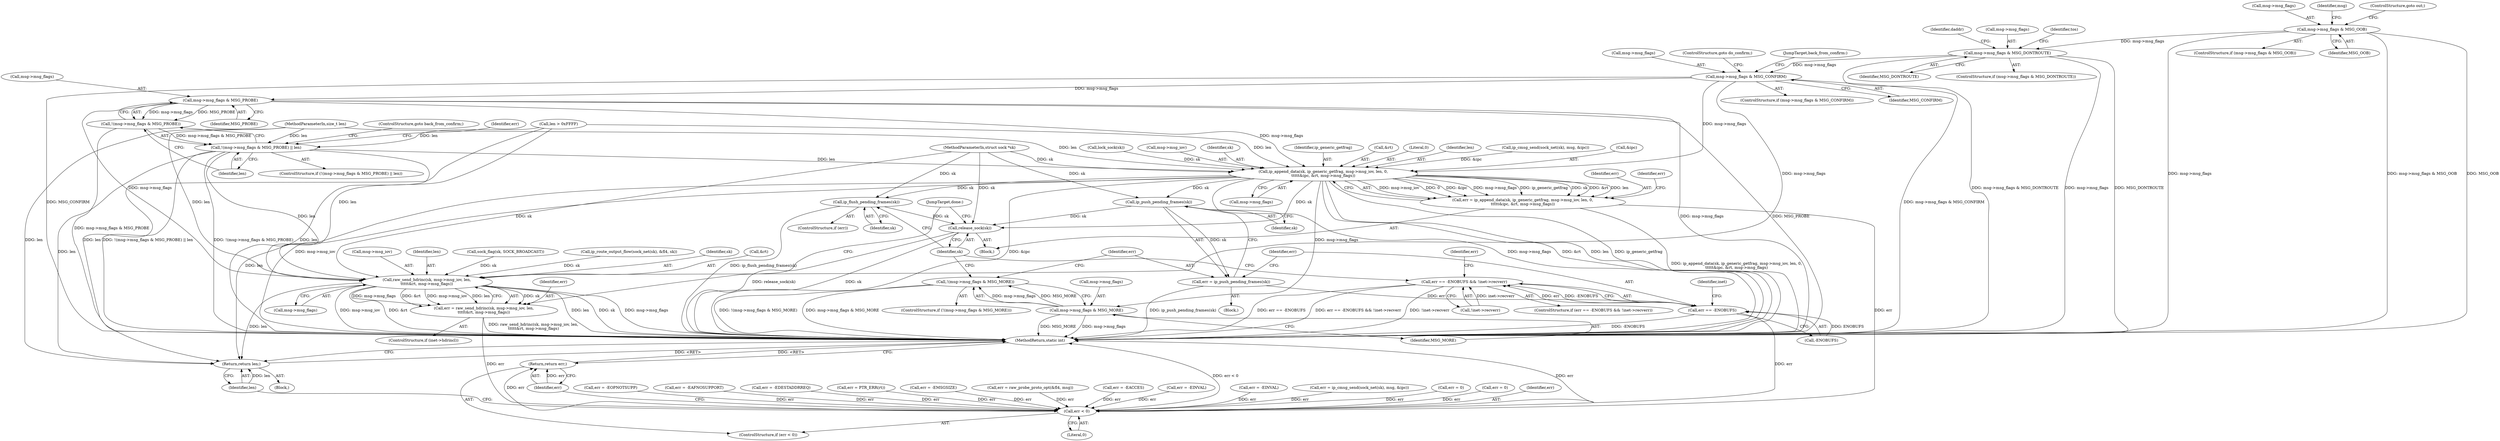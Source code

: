 digraph "0_linux_f6d8bd051c391c1c0458a30b2a7abcd939329259_27@pointer" {
"1000328" [label="(Call,msg->msg_flags & MSG_DONTROUTE)"];
"1000144" [label="(Call,msg->msg_flags & MSG_OOB)"];
"1000443" [label="(Call,msg->msg_flags & MSG_CONFIRM)"];
"1000456" [label="(Call,raw_send_hdrinc(sk, msg->msg_iov, len,\n\t\t\t\t\t&rt, msg->msg_flags))"];
"1000454" [label="(Call,err = raw_send_hdrinc(sk, msg->msg_iov, len,\n\t\t\t\t\t&rt, msg->msg_flags))"];
"1000543" [label="(Call,err < 0)"];
"1000546" [label="(Return,return err;)"];
"1000548" [label="(Return,return len;)"];
"1000485" [label="(Call,ip_append_data(sk, ip_generic_getfrag, msg->msg_iov, len, 0,\n\t\t\t\t\t&ipc, &rt, msg->msg_flags))"];
"1000483" [label="(Call,err = ip_append_data(sk, ip_generic_getfrag, msg->msg_iov, len, 0,\n\t\t\t\t\t&ipc, &rt, msg->msg_flags))"];
"1000502" [label="(Call,ip_flush_pending_frames(sk))"];
"1000530" [label="(Call,release_sock(sk))"];
"1000507" [label="(Call,msg->msg_flags & MSG_MORE)"];
"1000506" [label="(Call,!(msg->msg_flags & MSG_MORE))"];
"1000515" [label="(Call,ip_push_pending_frames(sk))"];
"1000513" [label="(Call,err = ip_push_pending_frames(sk))"];
"1000519" [label="(Call,err == -ENOBUFS)"];
"1000518" [label="(Call,err == -ENOBUFS && !inet->recverr)"];
"1000559" [label="(Call,msg->msg_flags & MSG_PROBE)"];
"1000558" [label="(Call,!(msg->msg_flags & MSG_PROBE))"];
"1000557" [label="(Call,!(msg->msg_flags & MSG_PROBE) || len)"];
"1000108" [label="(MethodParameterIn,struct sock *sk)"];
"1000519" [label="(Call,err == -ENOBUFS)"];
"1000515" [label="(Call,ip_push_pending_frames(sk))"];
"1000464" [label="(Call,msg->msg_flags)"];
"1000547" [label="(Identifier,err)"];
"1000449" [label="(JumpTarget,back_from_confirm:)"];
"1000506" [label="(Call,!(msg->msg_flags & MSG_MORE))"];
"1000514" [label="(Identifier,err)"];
"1000500" [label="(ControlStructure,if (err))"];
"1000528" [label="(Identifier,err)"];
"1000487" [label="(Identifier,ip_generic_getfrag)"];
"1000495" [label="(Call,&rt)"];
"1000485" [label="(Call,ip_append_data(sk, ip_generic_getfrag, msg->msg_iov, len, 0,\n\t\t\t\t\t&ipc, &rt, msg->msg_flags))"];
"1000492" [label="(Literal,0)"];
"1000505" [label="(ControlStructure,if (!(msg->msg_flags & MSG_MORE)))"];
"1000532" [label="(JumpTarget,done:)"];
"1000444" [label="(Call,msg->msg_flags)"];
"1000491" [label="(Identifier,len)"];
"1000139" [label="(Call,err = -EOPNOTSUPP)"];
"1000517" [label="(ControlStructure,if (err == -ENOBUFS && !inet->recverr))"];
"1000188" [label="(Call,err = -EAFNOSUPPORT)"];
"1000542" [label="(ControlStructure,if (err < 0))"];
"1000206" [label="(Call,err = -EDESTADDRREQ)"];
"1000418" [label="(Call,err = PTR_ERR(rt))"];
"1000502" [label="(Call,ip_flush_pending_frames(sk))"];
"1000530" [label="(Call,release_sock(sk))"];
"1000455" [label="(Identifier,err)"];
"1000513" [label="(Call,err = ip_push_pending_frames(sk))"];
"1000454" [label="(Call,err = raw_send_hdrinc(sk, msg->msg_iov, len,\n\t\t\t\t\t&rt, msg->msg_flags))"];
"1000461" [label="(Identifier,len)"];
"1000144" [label="(Call,msg->msg_flags & MSG_OOB)"];
"1000565" [label="(ControlStructure,goto back_from_confirm;)"];
"1000253" [label="(Call,ip_cmsg_send(sock_net(sk), msg, &ipc))"];
"1000531" [label="(Identifier,sk)"];
"1000483" [label="(Call,err = ip_append_data(sk, ip_generic_getfrag, msg->msg_iov, len, 0,\n\t\t\t\t\t&ipc, &rt, msg->msg_flags))"];
"1000450" [label="(ControlStructure,if (inet->hdrincl))"];
"1000493" [label="(Call,&ipc)"];
"1000546" [label="(Return,return err;)"];
"1000481" [label="(Call,lock_sock(sk))"];
"1000329" [label="(Call,msg->msg_flags)"];
"1000143" [label="(ControlStructure,if (msg->msg_flags & MSG_OOB))"];
"1000521" [label="(Call,-ENOBUFS)"];
"1000438" [label="(Call,sock_flag(sk, SOCK_BROADCAST))"];
"1000448" [label="(ControlStructure,goto do_confirm;)"];
"1000488" [label="(Call,msg->msg_iov)"];
"1000559" [label="(Call,msg->msg_flags & MSG_PROBE)"];
"1000497" [label="(Call,msg->msg_flags)"];
"1000130" [label="(Call,err = -EMSGSIZE)"];
"1000443" [label="(Call,msg->msg_flags & MSG_CONFIRM)"];
"1000507" [label="(Call,msg->msg_flags & MSG_MORE)"];
"1000486" [label="(Identifier,sk)"];
"1000392" [label="(Call,err = raw_probe_proto_opt(&fl4, msg))"];
"1000332" [label="(Identifier,MSG_DONTROUTE)"];
"1000110" [label="(MethodParameterIn,size_t len)"];
"1000564" [label="(Identifier,len)"];
"1000426" [label="(Call,err = -EACCES)"];
"1000570" [label="(MethodReturn,static int)"];
"1000511" [label="(Identifier,MSG_MORE)"];
"1000328" [label="(Call,msg->msg_flags & MSG_DONTROUTE)"];
"1000520" [label="(Identifier,err)"];
"1000516" [label="(Identifier,sk)"];
"1000408" [label="(Call,ip_route_output_flow(sock_net(sk), &fl4, sk))"];
"1000548" [label="(Return,return len;)"];
"1000457" [label="(Identifier,sk)"];
"1000334" [label="(Identifier,tos)"];
"1000442" [label="(ControlStructure,if (msg->msg_flags & MSG_CONFIRM))"];
"1000501" [label="(Identifier,err)"];
"1000296" [label="(Call,err = -EINVAL)"];
"1000462" [label="(Call,&rt)"];
"1000338" [label="(Identifier,daddr)"];
"1000549" [label="(Identifier,len)"];
"1000468" [label="(Block,)"];
"1000503" [label="(Identifier,sk)"];
"1000327" [label="(ControlStructure,if (msg->msg_flags & MSG_DONTROUTE))"];
"1000556" [label="(ControlStructure,if (!(msg->msg_flags & MSG_PROBE) || len))"];
"1000456" [label="(Call,raw_send_hdrinc(sk, msg->msg_iov, len,\n\t\t\t\t\t&rt, msg->msg_flags))"];
"1000111" [label="(Block,)"];
"1000558" [label="(Call,!(msg->msg_flags & MSG_PROBE))"];
"1000563" [label="(Identifier,MSG_PROBE)"];
"1000145" [label="(Call,msg->msg_flags)"];
"1000163" [label="(Call,err = -EINVAL)"];
"1000557" [label="(Call,!(msg->msg_flags & MSG_PROBE) || len)"];
"1000545" [label="(Literal,0)"];
"1000251" [label="(Call,err = ip_cmsg_send(sock_net(sk), msg, &ipc))"];
"1000447" [label="(Identifier,MSG_CONFIRM)"];
"1000525" [label="(Identifier,inet)"];
"1000560" [label="(Call,msg->msg_flags)"];
"1000512" [label="(Block,)"];
"1000135" [label="(Call,len > 0xFFFF)"];
"1000527" [label="(Call,err = 0)"];
"1000152" [label="(Identifier,msg)"];
"1000149" [label="(ControlStructure,goto out;)"];
"1000566" [label="(Call,err = 0)"];
"1000544" [label="(Identifier,err)"];
"1000458" [label="(Call,msg->msg_iov)"];
"1000543" [label="(Call,err < 0)"];
"1000518" [label="(Call,err == -ENOBUFS && !inet->recverr)"];
"1000508" [label="(Call,msg->msg_flags)"];
"1000148" [label="(Identifier,MSG_OOB)"];
"1000523" [label="(Call,!inet->recverr)"];
"1000484" [label="(Identifier,err)"];
"1000567" [label="(Identifier,err)"];
"1000328" -> "1000327"  [label="AST: "];
"1000328" -> "1000332"  [label="CFG: "];
"1000329" -> "1000328"  [label="AST: "];
"1000332" -> "1000328"  [label="AST: "];
"1000334" -> "1000328"  [label="CFG: "];
"1000338" -> "1000328"  [label="CFG: "];
"1000328" -> "1000570"  [label="DDG: MSG_DONTROUTE"];
"1000328" -> "1000570"  [label="DDG: msg->msg_flags & MSG_DONTROUTE"];
"1000328" -> "1000570"  [label="DDG: msg->msg_flags"];
"1000144" -> "1000328"  [label="DDG: msg->msg_flags"];
"1000328" -> "1000443"  [label="DDG: msg->msg_flags"];
"1000144" -> "1000143"  [label="AST: "];
"1000144" -> "1000148"  [label="CFG: "];
"1000145" -> "1000144"  [label="AST: "];
"1000148" -> "1000144"  [label="AST: "];
"1000149" -> "1000144"  [label="CFG: "];
"1000152" -> "1000144"  [label="CFG: "];
"1000144" -> "1000570"  [label="DDG: msg->msg_flags & MSG_OOB"];
"1000144" -> "1000570"  [label="DDG: MSG_OOB"];
"1000144" -> "1000570"  [label="DDG: msg->msg_flags"];
"1000443" -> "1000442"  [label="AST: "];
"1000443" -> "1000447"  [label="CFG: "];
"1000444" -> "1000443"  [label="AST: "];
"1000447" -> "1000443"  [label="AST: "];
"1000448" -> "1000443"  [label="CFG: "];
"1000449" -> "1000443"  [label="CFG: "];
"1000443" -> "1000570"  [label="DDG: msg->msg_flags & MSG_CONFIRM"];
"1000443" -> "1000570"  [label="DDG: MSG_CONFIRM"];
"1000443" -> "1000456"  [label="DDG: msg->msg_flags"];
"1000443" -> "1000485"  [label="DDG: msg->msg_flags"];
"1000443" -> "1000559"  [label="DDG: msg->msg_flags"];
"1000456" -> "1000454"  [label="AST: "];
"1000456" -> "1000464"  [label="CFG: "];
"1000457" -> "1000456"  [label="AST: "];
"1000458" -> "1000456"  [label="AST: "];
"1000461" -> "1000456"  [label="AST: "];
"1000462" -> "1000456"  [label="AST: "];
"1000464" -> "1000456"  [label="AST: "];
"1000454" -> "1000456"  [label="CFG: "];
"1000456" -> "1000570"  [label="DDG: len"];
"1000456" -> "1000570"  [label="DDG: sk"];
"1000456" -> "1000570"  [label="DDG: msg->msg_flags"];
"1000456" -> "1000570"  [label="DDG: msg->msg_iov"];
"1000456" -> "1000570"  [label="DDG: &rt"];
"1000456" -> "1000454"  [label="DDG: sk"];
"1000456" -> "1000454"  [label="DDG: msg->msg_flags"];
"1000456" -> "1000454"  [label="DDG: &rt"];
"1000456" -> "1000454"  [label="DDG: msg->msg_iov"];
"1000456" -> "1000454"  [label="DDG: len"];
"1000408" -> "1000456"  [label="DDG: sk"];
"1000438" -> "1000456"  [label="DDG: sk"];
"1000108" -> "1000456"  [label="DDG: sk"];
"1000557" -> "1000456"  [label="DDG: len"];
"1000135" -> "1000456"  [label="DDG: len"];
"1000110" -> "1000456"  [label="DDG: len"];
"1000559" -> "1000456"  [label="DDG: msg->msg_flags"];
"1000456" -> "1000548"  [label="DDG: len"];
"1000454" -> "1000450"  [label="AST: "];
"1000455" -> "1000454"  [label="AST: "];
"1000532" -> "1000454"  [label="CFG: "];
"1000454" -> "1000570"  [label="DDG: raw_send_hdrinc(sk, msg->msg_iov, len,\n\t\t\t\t\t&rt, msg->msg_flags)"];
"1000454" -> "1000543"  [label="DDG: err"];
"1000543" -> "1000542"  [label="AST: "];
"1000543" -> "1000545"  [label="CFG: "];
"1000544" -> "1000543"  [label="AST: "];
"1000545" -> "1000543"  [label="AST: "];
"1000547" -> "1000543"  [label="CFG: "];
"1000549" -> "1000543"  [label="CFG: "];
"1000543" -> "1000570"  [label="DDG: err < 0"];
"1000543" -> "1000570"  [label="DDG: err"];
"1000163" -> "1000543"  [label="DDG: err"];
"1000527" -> "1000543"  [label="DDG: err"];
"1000188" -> "1000543"  [label="DDG: err"];
"1000139" -> "1000543"  [label="DDG: err"];
"1000296" -> "1000543"  [label="DDG: err"];
"1000418" -> "1000543"  [label="DDG: err"];
"1000519" -> "1000543"  [label="DDG: err"];
"1000426" -> "1000543"  [label="DDG: err"];
"1000251" -> "1000543"  [label="DDG: err"];
"1000392" -> "1000543"  [label="DDG: err"];
"1000206" -> "1000543"  [label="DDG: err"];
"1000566" -> "1000543"  [label="DDG: err"];
"1000483" -> "1000543"  [label="DDG: err"];
"1000130" -> "1000543"  [label="DDG: err"];
"1000543" -> "1000546"  [label="DDG: err"];
"1000546" -> "1000542"  [label="AST: "];
"1000546" -> "1000547"  [label="CFG: "];
"1000547" -> "1000546"  [label="AST: "];
"1000570" -> "1000546"  [label="CFG: "];
"1000546" -> "1000570"  [label="DDG: <RET>"];
"1000547" -> "1000546"  [label="DDG: err"];
"1000548" -> "1000111"  [label="AST: "];
"1000548" -> "1000549"  [label="CFG: "];
"1000549" -> "1000548"  [label="AST: "];
"1000570" -> "1000548"  [label="CFG: "];
"1000548" -> "1000570"  [label="DDG: <RET>"];
"1000549" -> "1000548"  [label="DDG: len"];
"1000485" -> "1000548"  [label="DDG: len"];
"1000557" -> "1000548"  [label="DDG: len"];
"1000135" -> "1000548"  [label="DDG: len"];
"1000110" -> "1000548"  [label="DDG: len"];
"1000485" -> "1000483"  [label="AST: "];
"1000485" -> "1000497"  [label="CFG: "];
"1000486" -> "1000485"  [label="AST: "];
"1000487" -> "1000485"  [label="AST: "];
"1000488" -> "1000485"  [label="AST: "];
"1000491" -> "1000485"  [label="AST: "];
"1000492" -> "1000485"  [label="AST: "];
"1000493" -> "1000485"  [label="AST: "];
"1000495" -> "1000485"  [label="AST: "];
"1000497" -> "1000485"  [label="AST: "];
"1000483" -> "1000485"  [label="CFG: "];
"1000485" -> "1000570"  [label="DDG: msg->msg_iov"];
"1000485" -> "1000570"  [label="DDG: &ipc"];
"1000485" -> "1000570"  [label="DDG: msg->msg_flags"];
"1000485" -> "1000570"  [label="DDG: &rt"];
"1000485" -> "1000570"  [label="DDG: len"];
"1000485" -> "1000570"  [label="DDG: ip_generic_getfrag"];
"1000485" -> "1000483"  [label="DDG: msg->msg_iov"];
"1000485" -> "1000483"  [label="DDG: 0"];
"1000485" -> "1000483"  [label="DDG: &ipc"];
"1000485" -> "1000483"  [label="DDG: msg->msg_flags"];
"1000485" -> "1000483"  [label="DDG: ip_generic_getfrag"];
"1000485" -> "1000483"  [label="DDG: sk"];
"1000485" -> "1000483"  [label="DDG: &rt"];
"1000485" -> "1000483"  [label="DDG: len"];
"1000481" -> "1000485"  [label="DDG: sk"];
"1000108" -> "1000485"  [label="DDG: sk"];
"1000557" -> "1000485"  [label="DDG: len"];
"1000135" -> "1000485"  [label="DDG: len"];
"1000110" -> "1000485"  [label="DDG: len"];
"1000253" -> "1000485"  [label="DDG: &ipc"];
"1000559" -> "1000485"  [label="DDG: msg->msg_flags"];
"1000485" -> "1000502"  [label="DDG: sk"];
"1000485" -> "1000507"  [label="DDG: msg->msg_flags"];
"1000485" -> "1000515"  [label="DDG: sk"];
"1000485" -> "1000530"  [label="DDG: sk"];
"1000483" -> "1000468"  [label="AST: "];
"1000484" -> "1000483"  [label="AST: "];
"1000501" -> "1000483"  [label="CFG: "];
"1000483" -> "1000570"  [label="DDG: ip_append_data(sk, ip_generic_getfrag, msg->msg_iov, len, 0,\n\t\t\t\t\t&ipc, &rt, msg->msg_flags)"];
"1000502" -> "1000500"  [label="AST: "];
"1000502" -> "1000503"  [label="CFG: "];
"1000503" -> "1000502"  [label="AST: "];
"1000531" -> "1000502"  [label="CFG: "];
"1000502" -> "1000570"  [label="DDG: ip_flush_pending_frames(sk)"];
"1000108" -> "1000502"  [label="DDG: sk"];
"1000502" -> "1000530"  [label="DDG: sk"];
"1000530" -> "1000468"  [label="AST: "];
"1000530" -> "1000531"  [label="CFG: "];
"1000531" -> "1000530"  [label="AST: "];
"1000532" -> "1000530"  [label="CFG: "];
"1000530" -> "1000570"  [label="DDG: sk"];
"1000530" -> "1000570"  [label="DDG: release_sock(sk)"];
"1000515" -> "1000530"  [label="DDG: sk"];
"1000108" -> "1000530"  [label="DDG: sk"];
"1000507" -> "1000506"  [label="AST: "];
"1000507" -> "1000511"  [label="CFG: "];
"1000508" -> "1000507"  [label="AST: "];
"1000511" -> "1000507"  [label="AST: "];
"1000506" -> "1000507"  [label="CFG: "];
"1000507" -> "1000570"  [label="DDG: MSG_MORE"];
"1000507" -> "1000570"  [label="DDG: msg->msg_flags"];
"1000507" -> "1000506"  [label="DDG: msg->msg_flags"];
"1000507" -> "1000506"  [label="DDG: MSG_MORE"];
"1000506" -> "1000505"  [label="AST: "];
"1000514" -> "1000506"  [label="CFG: "];
"1000531" -> "1000506"  [label="CFG: "];
"1000506" -> "1000570"  [label="DDG: !(msg->msg_flags & MSG_MORE)"];
"1000506" -> "1000570"  [label="DDG: msg->msg_flags & MSG_MORE"];
"1000515" -> "1000513"  [label="AST: "];
"1000515" -> "1000516"  [label="CFG: "];
"1000516" -> "1000515"  [label="AST: "];
"1000513" -> "1000515"  [label="CFG: "];
"1000515" -> "1000513"  [label="DDG: sk"];
"1000108" -> "1000515"  [label="DDG: sk"];
"1000513" -> "1000512"  [label="AST: "];
"1000514" -> "1000513"  [label="AST: "];
"1000520" -> "1000513"  [label="CFG: "];
"1000513" -> "1000570"  [label="DDG: ip_push_pending_frames(sk)"];
"1000513" -> "1000519"  [label="DDG: err"];
"1000519" -> "1000518"  [label="AST: "];
"1000519" -> "1000521"  [label="CFG: "];
"1000520" -> "1000519"  [label="AST: "];
"1000521" -> "1000519"  [label="AST: "];
"1000525" -> "1000519"  [label="CFG: "];
"1000518" -> "1000519"  [label="CFG: "];
"1000519" -> "1000570"  [label="DDG: -ENOBUFS"];
"1000519" -> "1000518"  [label="DDG: err"];
"1000519" -> "1000518"  [label="DDG: -ENOBUFS"];
"1000521" -> "1000519"  [label="DDG: ENOBUFS"];
"1000518" -> "1000517"  [label="AST: "];
"1000518" -> "1000523"  [label="CFG: "];
"1000523" -> "1000518"  [label="AST: "];
"1000528" -> "1000518"  [label="CFG: "];
"1000531" -> "1000518"  [label="CFG: "];
"1000518" -> "1000570"  [label="DDG: err == -ENOBUFS"];
"1000518" -> "1000570"  [label="DDG: err == -ENOBUFS && !inet->recverr"];
"1000518" -> "1000570"  [label="DDG: !inet->recverr"];
"1000523" -> "1000518"  [label="DDG: inet->recverr"];
"1000559" -> "1000558"  [label="AST: "];
"1000559" -> "1000563"  [label="CFG: "];
"1000560" -> "1000559"  [label="AST: "];
"1000563" -> "1000559"  [label="AST: "];
"1000558" -> "1000559"  [label="CFG: "];
"1000559" -> "1000570"  [label="DDG: msg->msg_flags"];
"1000559" -> "1000570"  [label="DDG: MSG_PROBE"];
"1000559" -> "1000558"  [label="DDG: msg->msg_flags"];
"1000559" -> "1000558"  [label="DDG: MSG_PROBE"];
"1000558" -> "1000557"  [label="AST: "];
"1000564" -> "1000558"  [label="CFG: "];
"1000557" -> "1000558"  [label="CFG: "];
"1000558" -> "1000570"  [label="DDG: msg->msg_flags & MSG_PROBE"];
"1000558" -> "1000557"  [label="DDG: msg->msg_flags & MSG_PROBE"];
"1000557" -> "1000556"  [label="AST: "];
"1000557" -> "1000564"  [label="CFG: "];
"1000564" -> "1000557"  [label="AST: "];
"1000565" -> "1000557"  [label="CFG: "];
"1000567" -> "1000557"  [label="CFG: "];
"1000557" -> "1000570"  [label="DDG: !(msg->msg_flags & MSG_PROBE) || len"];
"1000557" -> "1000570"  [label="DDG: !(msg->msg_flags & MSG_PROBE)"];
"1000557" -> "1000570"  [label="DDG: len"];
"1000135" -> "1000557"  [label="DDG: len"];
"1000110" -> "1000557"  [label="DDG: len"];
}
